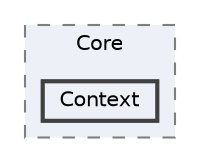 digraph "SkyWayUnitySDK/Assets/SkyWay/Scripts/Core/Context"
{
 // LATEX_PDF_SIZE
  bgcolor="transparent";
  edge [fontname=Helvetica,fontsize=10,labelfontname=Helvetica,labelfontsize=10];
  node [fontname=Helvetica,fontsize=10,shape=box,height=0.2,width=0.4];
  compound=true
  subgraph clusterdir_9b7e49d587811fb716b86a1fdd3fc99e {
    graph [ bgcolor="#edf0f7", pencolor="grey50", label="Core", fontname=Helvetica,fontsize=10 style="filled,dashed", URL="dir_9b7e49d587811fb716b86a1fdd3fc99e.html",tooltip=""]
  dir_5996b9dbff9bb4bf9c19aa7a038c1c64 [label="Context", fillcolor="#edf0f7", color="grey25", style="filled,bold", URL="dir_5996b9dbff9bb4bf9c19aa7a038c1c64.html",tooltip=""];
  }
}
